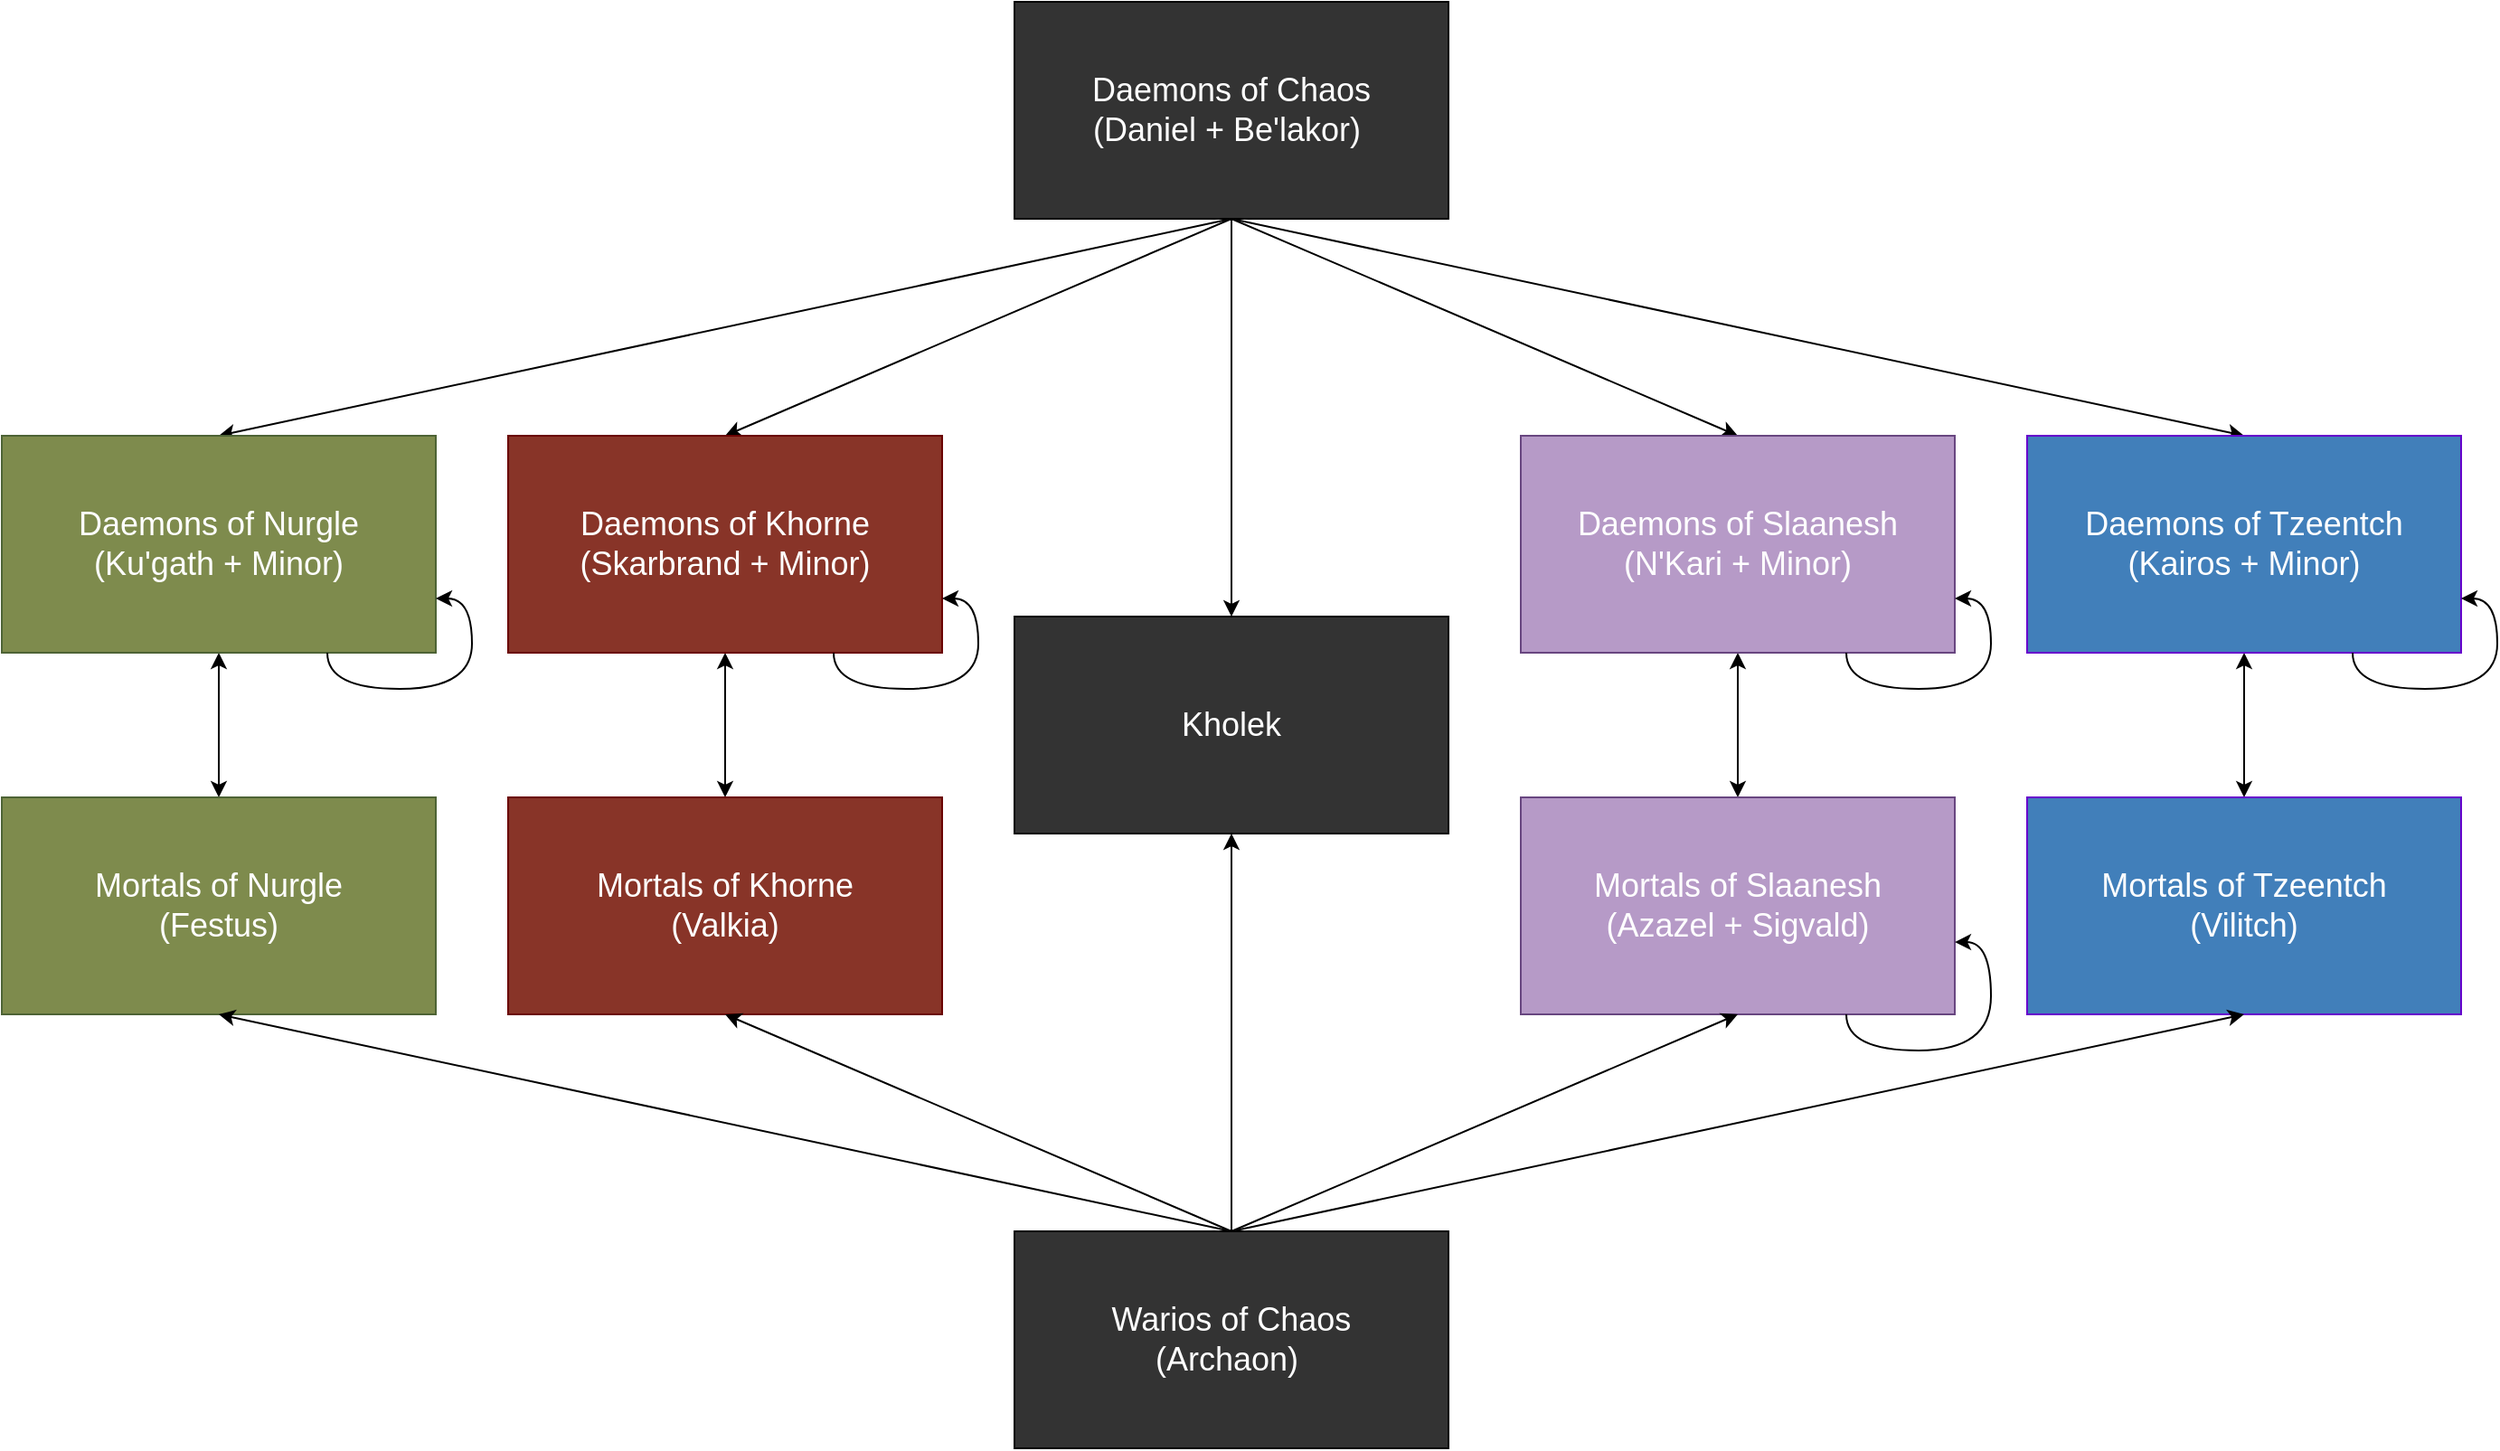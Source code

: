 <mxfile version="20.2.2" type="device"><diagram id="JctVehFRdExAk5i-rkwW" name="Page-1"><mxGraphModel dx="2062" dy="1065" grid="1" gridSize="10" guides="1" tooltips="1" connect="1" arrows="1" fold="1" page="1" pageScale="1" pageWidth="850" pageHeight="1100" math="0" shadow="0"><root><mxCell id="0"/><mxCell id="1" parent="0"/><mxCell id="x9UUl8kFZZM7X3ct3Elm-9" style="edgeStyle=none;rounded=0;orthogonalLoop=1;jettySize=auto;html=1;exitX=0.5;exitY=1;exitDx=0;exitDy=0;entryX=0.5;entryY=0;entryDx=0;entryDy=0;fontSize=18;fontColor=#FFFFFF;" edge="1" parent="1" source="x9UUl8kFZZM7X3ct3Elm-1" target="x9UUl8kFZZM7X3ct3Elm-2"><mxGeometry relative="1" as="geometry"/></mxCell><mxCell id="x9UUl8kFZZM7X3ct3Elm-10" style="edgeStyle=none;rounded=0;orthogonalLoop=1;jettySize=auto;html=1;exitX=0.5;exitY=1;exitDx=0;exitDy=0;entryX=0.5;entryY=0;entryDx=0;entryDy=0;fontSize=18;fontColor=#FFFFFF;" edge="1" parent="1" source="x9UUl8kFZZM7X3ct3Elm-1" target="x9UUl8kFZZM7X3ct3Elm-3"><mxGeometry relative="1" as="geometry"/></mxCell><mxCell id="x9UUl8kFZZM7X3ct3Elm-11" style="edgeStyle=none;rounded=0;orthogonalLoop=1;jettySize=auto;html=1;exitX=0.5;exitY=1;exitDx=0;exitDy=0;entryX=0.5;entryY=0;entryDx=0;entryDy=0;fontSize=18;fontColor=#FFFFFF;" edge="1" parent="1" source="x9UUl8kFZZM7X3ct3Elm-1" target="x9UUl8kFZZM7X3ct3Elm-5"><mxGeometry relative="1" as="geometry"/></mxCell><mxCell id="x9UUl8kFZZM7X3ct3Elm-12" style="edgeStyle=none;rounded=0;orthogonalLoop=1;jettySize=auto;html=1;exitX=0.5;exitY=1;exitDx=0;exitDy=0;entryX=0.5;entryY=0;entryDx=0;entryDy=0;fontSize=18;fontColor=#FFFFFF;" edge="1" parent="1" source="x9UUl8kFZZM7X3ct3Elm-1" target="x9UUl8kFZZM7X3ct3Elm-6"><mxGeometry relative="1" as="geometry"/></mxCell><mxCell id="x9UUl8kFZZM7X3ct3Elm-32" style="edgeStyle=none;rounded=0;orthogonalLoop=1;jettySize=auto;html=1;exitX=0.5;exitY=1;exitDx=0;exitDy=0;entryX=0.5;entryY=0;entryDx=0;entryDy=0;fontSize=18;fontColor=#FFFFFF;" edge="1" parent="1" source="x9UUl8kFZZM7X3ct3Elm-1" target="x9UUl8kFZZM7X3ct3Elm-24"><mxGeometry relative="1" as="geometry"/></mxCell><mxCell id="x9UUl8kFZZM7X3ct3Elm-1" value="&lt;font style=&quot;font-size: 18px;&quot; color=&quot;#ffffff&quot;&gt;Daemons of Chaos&lt;br&gt;(Daniel + Be'lakor)&amp;nbsp;&lt;br&gt;&lt;/font&gt;" style="rounded=0;whiteSpace=wrap;html=1;fillColor=#333333;" vertex="1" parent="1"><mxGeometry x="600" y="120" width="240" height="120" as="geometry"/></mxCell><mxCell id="x9UUl8kFZZM7X3ct3Elm-28" style="edgeStyle=none;rounded=0;orthogonalLoop=1;jettySize=auto;html=1;exitX=0.5;exitY=1;exitDx=0;exitDy=0;fontSize=18;fontColor=#FFFFFF;startArrow=classic;startFill=1;" edge="1" parent="1" source="x9UUl8kFZZM7X3ct3Elm-2" target="x9UUl8kFZZM7X3ct3Elm-20"><mxGeometry relative="1" as="geometry"/></mxCell><mxCell id="x9UUl8kFZZM7X3ct3Elm-2" value="&lt;font color=&quot;#ffffff&quot; style=&quot;&quot;&gt;&lt;span style=&quot;font-size: 18px;&quot;&gt;Daemons of Nurgle&lt;/span&gt;&lt;br&gt;&lt;span style=&quot;font-size: 18px;&quot;&gt;(Ku'gath + Minor&lt;/span&gt;&lt;span style=&quot;font-size: 18px;&quot;&gt;)&lt;/span&gt;&lt;br&gt;&lt;/font&gt;" style="rounded=0;whiteSpace=wrap;html=1;fillColor=#7E8B4D;strokeColor=#4D6335;" vertex="1" parent="1"><mxGeometry x="40" y="360" width="240" height="120" as="geometry"/></mxCell><mxCell id="x9UUl8kFZZM7X3ct3Elm-29" style="edgeStyle=none;rounded=0;orthogonalLoop=1;jettySize=auto;html=1;exitX=0.5;exitY=1;exitDx=0;exitDy=0;entryX=0.5;entryY=0;entryDx=0;entryDy=0;fontSize=18;fontColor=#FFFFFF;startArrow=classic;startFill=1;" edge="1" parent="1" source="x9UUl8kFZZM7X3ct3Elm-3" target="x9UUl8kFZZM7X3ct3Elm-21"><mxGeometry relative="1" as="geometry"/></mxCell><mxCell id="x9UUl8kFZZM7X3ct3Elm-3" value="&lt;font color=&quot;#ffffff&quot; style=&quot;&quot;&gt;&lt;span style=&quot;font-size: 18px;&quot;&gt;Daemons of Khorne&lt;/span&gt;&lt;br&gt;&lt;span style=&quot;font-size: 18px;&quot;&gt;(Skarbrand&amp;nbsp;+ Minor)&lt;/span&gt;&lt;br&gt;&lt;/font&gt;" style="rounded=0;whiteSpace=wrap;html=1;strokeColor=#6a0001;fillColor=#883428;" vertex="1" parent="1"><mxGeometry x="320" y="360" width="240" height="120" as="geometry"/></mxCell><mxCell id="x9UUl8kFZZM7X3ct3Elm-30" style="edgeStyle=none;rounded=0;orthogonalLoop=1;jettySize=auto;html=1;exitX=0.5;exitY=1;exitDx=0;exitDy=0;entryX=0.5;entryY=0;entryDx=0;entryDy=0;fontSize=18;fontColor=#FFFFFF;endArrow=classic;endFill=1;startArrow=classic;startFill=1;" edge="1" parent="1" source="x9UUl8kFZZM7X3ct3Elm-5" target="x9UUl8kFZZM7X3ct3Elm-22"><mxGeometry relative="1" as="geometry"/></mxCell><mxCell id="x9UUl8kFZZM7X3ct3Elm-5" value="&lt;font color=&quot;#ffffff&quot; style=&quot;font-size: 18px;&quot;&gt;Daemons of Slaanesh&lt;br&gt;&lt;/font&gt;&lt;span style=&quot;color: rgb(255, 255, 255); font-size: 18px;&quot;&gt;(N'Kari + Minor&lt;/span&gt;&lt;span style=&quot;color: rgb(255, 255, 255); font-size: 18px;&quot;&gt;)&lt;/span&gt;&lt;font color=&quot;#ffffff&quot; style=&quot;font-size: 18px;&quot;&gt;&lt;br&gt;&lt;/font&gt;" style="rounded=0;whiteSpace=wrap;html=1;fillColor=#B69AC7;strokeColor=#684680;" vertex="1" parent="1"><mxGeometry x="880" y="360" width="240" height="120" as="geometry"/></mxCell><mxCell id="x9UUl8kFZZM7X3ct3Elm-31" style="edgeStyle=none;rounded=0;orthogonalLoop=1;jettySize=auto;html=1;exitX=0.5;exitY=1;exitDx=0;exitDy=0;entryX=0.5;entryY=0;entryDx=0;entryDy=0;fontSize=18;fontColor=#FFFFFF;startArrow=classic;startFill=1;" edge="1" parent="1" source="x9UUl8kFZZM7X3ct3Elm-6" target="x9UUl8kFZZM7X3ct3Elm-23"><mxGeometry relative="1" as="geometry"/></mxCell><mxCell id="x9UUl8kFZZM7X3ct3Elm-6" value="&lt;font color=&quot;#ffffff&quot; style=&quot;font-size: 18px;&quot;&gt;Daemons of Tzeentch&lt;br&gt;&lt;/font&gt;&lt;span style=&quot;color: rgb(255, 255, 255); font-size: 18px;&quot;&gt;(Kairos + Minor&lt;/span&gt;&lt;span style=&quot;color: rgb(255, 255, 255); font-size: 18px;&quot;&gt;)&lt;/span&gt;&lt;font color=&quot;#ffffff&quot; style=&quot;font-size: 18px;&quot;&gt;&lt;br&gt;&lt;/font&gt;" style="rounded=0;whiteSpace=wrap;html=1;fillColor=#417FBA;strokeColor=#6600CC;" vertex="1" parent="1"><mxGeometry x="1160" y="360" width="240" height="120" as="geometry"/></mxCell><mxCell id="x9UUl8kFZZM7X3ct3Elm-13" style="edgeStyle=orthogonalEdgeStyle;curved=1;rounded=0;orthogonalLoop=1;jettySize=auto;html=1;exitX=0.75;exitY=1;exitDx=0;exitDy=0;entryX=1;entryY=0.75;entryDx=0;entryDy=0;fontSize=18;fontColor=#FFFFFF;" edge="1" parent="1" source="x9UUl8kFZZM7X3ct3Elm-2" target="x9UUl8kFZZM7X3ct3Elm-2"><mxGeometry relative="1" as="geometry"/></mxCell><mxCell id="x9UUl8kFZZM7X3ct3Elm-15" style="edgeStyle=orthogonalEdgeStyle;curved=1;rounded=0;orthogonalLoop=1;jettySize=auto;html=1;exitX=0.75;exitY=1;exitDx=0;exitDy=0;entryX=1;entryY=0.75;entryDx=0;entryDy=0;fontSize=18;fontColor=#FFFFFF;" edge="1" parent="1" source="x9UUl8kFZZM7X3ct3Elm-3" target="x9UUl8kFZZM7X3ct3Elm-3"><mxGeometry relative="1" as="geometry"/></mxCell><mxCell id="x9UUl8kFZZM7X3ct3Elm-17" style="edgeStyle=orthogonalEdgeStyle;curved=1;rounded=0;orthogonalLoop=1;jettySize=auto;html=1;exitX=0.75;exitY=1;exitDx=0;exitDy=0;entryX=1;entryY=0.75;entryDx=0;entryDy=0;fontSize=18;fontColor=#FFFFFF;" edge="1" parent="1" source="x9UUl8kFZZM7X3ct3Elm-5" target="x9UUl8kFZZM7X3ct3Elm-5"><mxGeometry relative="1" as="geometry"/></mxCell><mxCell id="x9UUl8kFZZM7X3ct3Elm-18" style="edgeStyle=orthogonalEdgeStyle;curved=1;rounded=0;orthogonalLoop=1;jettySize=auto;html=1;exitX=0.75;exitY=1;exitDx=0;exitDy=0;entryX=1;entryY=0.75;entryDx=0;entryDy=0;fontSize=18;fontColor=#FFFFFF;" edge="1" parent="1" source="x9UUl8kFZZM7X3ct3Elm-6" target="x9UUl8kFZZM7X3ct3Elm-6"><mxGeometry relative="1" as="geometry"/></mxCell><mxCell id="x9UUl8kFZZM7X3ct3Elm-20" value="&lt;font color=&quot;#ffffff&quot; style=&quot;&quot;&gt;&lt;span style=&quot;font-size: 18px;&quot;&gt;Mortals of Nurgle&lt;/span&gt;&lt;br&gt;&lt;span style=&quot;font-size: 18px;&quot;&gt;(Festus&lt;/span&gt;&lt;span style=&quot;font-size: 18px;&quot;&gt;)&lt;/span&gt;&lt;br&gt;&lt;/font&gt;" style="rounded=0;whiteSpace=wrap;html=1;fillColor=#7E8B4D;strokeColor=#4D6335;" vertex="1" parent="1"><mxGeometry x="40" y="560" width="240" height="120" as="geometry"/></mxCell><mxCell id="x9UUl8kFZZM7X3ct3Elm-21" value="&lt;span style=&quot;color: rgb(255, 255, 255); font-size: 18px;&quot;&gt;Mortals&amp;nbsp;&lt;/span&gt;&lt;font color=&quot;#ffffff&quot; style=&quot;&quot;&gt;&lt;span style=&quot;font-size: 18px;&quot;&gt;of Khorne&lt;/span&gt;&lt;br&gt;&lt;span style=&quot;font-size: 18px;&quot;&gt;(Valkia)&lt;/span&gt;&lt;br&gt;&lt;/font&gt;" style="rounded=0;whiteSpace=wrap;html=1;strokeColor=#6a0001;fillColor=#883428;" vertex="1" parent="1"><mxGeometry x="320" y="560" width="240" height="120" as="geometry"/></mxCell><mxCell id="x9UUl8kFZZM7X3ct3Elm-22" value="&lt;span style=&quot;color: rgb(255, 255, 255); font-size: 18px;&quot;&gt;Mortals&amp;nbsp;&lt;/span&gt;&lt;font color=&quot;#ffffff&quot; style=&quot;font-size: 18px;&quot;&gt;of Slaanesh&lt;br&gt;&lt;/font&gt;&lt;span style=&quot;color: rgb(255, 255, 255); font-size: 18px;&quot;&gt;(Azazel + Sigvald&lt;/span&gt;&lt;span style=&quot;color: rgb(255, 255, 255); font-size: 18px;&quot;&gt;)&lt;/span&gt;&lt;font color=&quot;#ffffff&quot; style=&quot;font-size: 18px;&quot;&gt;&lt;br&gt;&lt;/font&gt;" style="rounded=0;whiteSpace=wrap;html=1;fillColor=#B69AC7;strokeColor=#684680;" vertex="1" parent="1"><mxGeometry x="880" y="560" width="240" height="120" as="geometry"/></mxCell><mxCell id="x9UUl8kFZZM7X3ct3Elm-23" value="&lt;span style=&quot;color: rgb(255, 255, 255); font-size: 18px;&quot;&gt;Mortals&amp;nbsp;&lt;/span&gt;&lt;font color=&quot;#ffffff&quot; style=&quot;font-size: 18px;&quot;&gt;of Tzeentch&lt;br&gt;&lt;/font&gt;&lt;span style=&quot;color: rgb(255, 255, 255); font-size: 18px;&quot;&gt;(Vilitch&lt;/span&gt;&lt;span style=&quot;color: rgb(255, 255, 255); font-size: 18px;&quot;&gt;)&lt;/span&gt;&lt;font color=&quot;#ffffff&quot; style=&quot;font-size: 18px;&quot;&gt;&lt;br&gt;&lt;/font&gt;" style="rounded=0;whiteSpace=wrap;html=1;fillColor=#417FBA;strokeColor=#6600CC;" vertex="1" parent="1"><mxGeometry x="1160" y="560" width="240" height="120" as="geometry"/></mxCell><mxCell id="x9UUl8kFZZM7X3ct3Elm-24" value="&lt;font style=&quot;font-size: 18px;&quot; color=&quot;#ffffff&quot;&gt;Kholek&lt;br&gt;&lt;/font&gt;" style="rounded=0;whiteSpace=wrap;html=1;fillColor=#333333;" vertex="1" parent="1"><mxGeometry x="600" y="460" width="240" height="120" as="geometry"/></mxCell><mxCell id="x9UUl8kFZZM7X3ct3Elm-33" style="edgeStyle=none;rounded=0;orthogonalLoop=1;jettySize=auto;html=1;exitX=0.5;exitY=0;exitDx=0;exitDy=0;fontSize=18;fontColor=#FFFFFF;" edge="1" parent="1" source="x9UUl8kFZZM7X3ct3Elm-26" target="x9UUl8kFZZM7X3ct3Elm-24"><mxGeometry relative="1" as="geometry"/></mxCell><mxCell id="x9UUl8kFZZM7X3ct3Elm-34" style="edgeStyle=none;rounded=0;orthogonalLoop=1;jettySize=auto;html=1;exitX=0.5;exitY=0;exitDx=0;exitDy=0;entryX=0.5;entryY=1;entryDx=0;entryDy=0;fontSize=18;fontColor=#FFFFFF;" edge="1" parent="1" source="x9UUl8kFZZM7X3ct3Elm-26" target="x9UUl8kFZZM7X3ct3Elm-20"><mxGeometry relative="1" as="geometry"/></mxCell><mxCell id="x9UUl8kFZZM7X3ct3Elm-35" style="edgeStyle=none;rounded=0;orthogonalLoop=1;jettySize=auto;html=1;exitX=0.5;exitY=0;exitDx=0;exitDy=0;entryX=0.5;entryY=1;entryDx=0;entryDy=0;fontSize=18;fontColor=#FFFFFF;" edge="1" parent="1" source="x9UUl8kFZZM7X3ct3Elm-26" target="x9UUl8kFZZM7X3ct3Elm-21"><mxGeometry relative="1" as="geometry"/></mxCell><mxCell id="x9UUl8kFZZM7X3ct3Elm-36" style="edgeStyle=none;rounded=0;orthogonalLoop=1;jettySize=auto;html=1;exitX=0.5;exitY=0;exitDx=0;exitDy=0;entryX=0.5;entryY=1;entryDx=0;entryDy=0;fontSize=18;fontColor=#FFFFFF;" edge="1" parent="1" source="x9UUl8kFZZM7X3ct3Elm-26" target="x9UUl8kFZZM7X3ct3Elm-22"><mxGeometry relative="1" as="geometry"/></mxCell><mxCell id="x9UUl8kFZZM7X3ct3Elm-37" style="edgeStyle=none;rounded=0;orthogonalLoop=1;jettySize=auto;html=1;exitX=0.5;exitY=0;exitDx=0;exitDy=0;entryX=0.5;entryY=1;entryDx=0;entryDy=0;fontSize=18;fontColor=#FFFFFF;" edge="1" parent="1" source="x9UUl8kFZZM7X3ct3Elm-26" target="x9UUl8kFZZM7X3ct3Elm-23"><mxGeometry relative="1" as="geometry"/></mxCell><mxCell id="x9UUl8kFZZM7X3ct3Elm-26" value="&lt;font style=&quot;font-size: 18px;&quot; color=&quot;#ffffff&quot;&gt;Warios of Chaos&lt;br&gt;(Archaon)&amp;nbsp;&lt;br&gt;&lt;/font&gt;" style="rounded=0;whiteSpace=wrap;html=1;fillColor=#333333;" vertex="1" parent="1"><mxGeometry x="600" y="800" width="240" height="120" as="geometry"/></mxCell><mxCell id="x9UUl8kFZZM7X3ct3Elm-39" style="edgeStyle=orthogonalEdgeStyle;curved=1;rounded=0;orthogonalLoop=1;jettySize=auto;html=1;exitX=0.75;exitY=1;exitDx=0;exitDy=0;entryX=1;entryY=0.667;entryDx=0;entryDy=0;entryPerimeter=0;fontSize=18;fontColor=#FFFFFF;startArrow=none;startFill=0;endArrow=classic;endFill=1;" edge="1" parent="1" source="x9UUl8kFZZM7X3ct3Elm-22" target="x9UUl8kFZZM7X3ct3Elm-22"><mxGeometry relative="1" as="geometry"/></mxCell></root></mxGraphModel></diagram></mxfile>